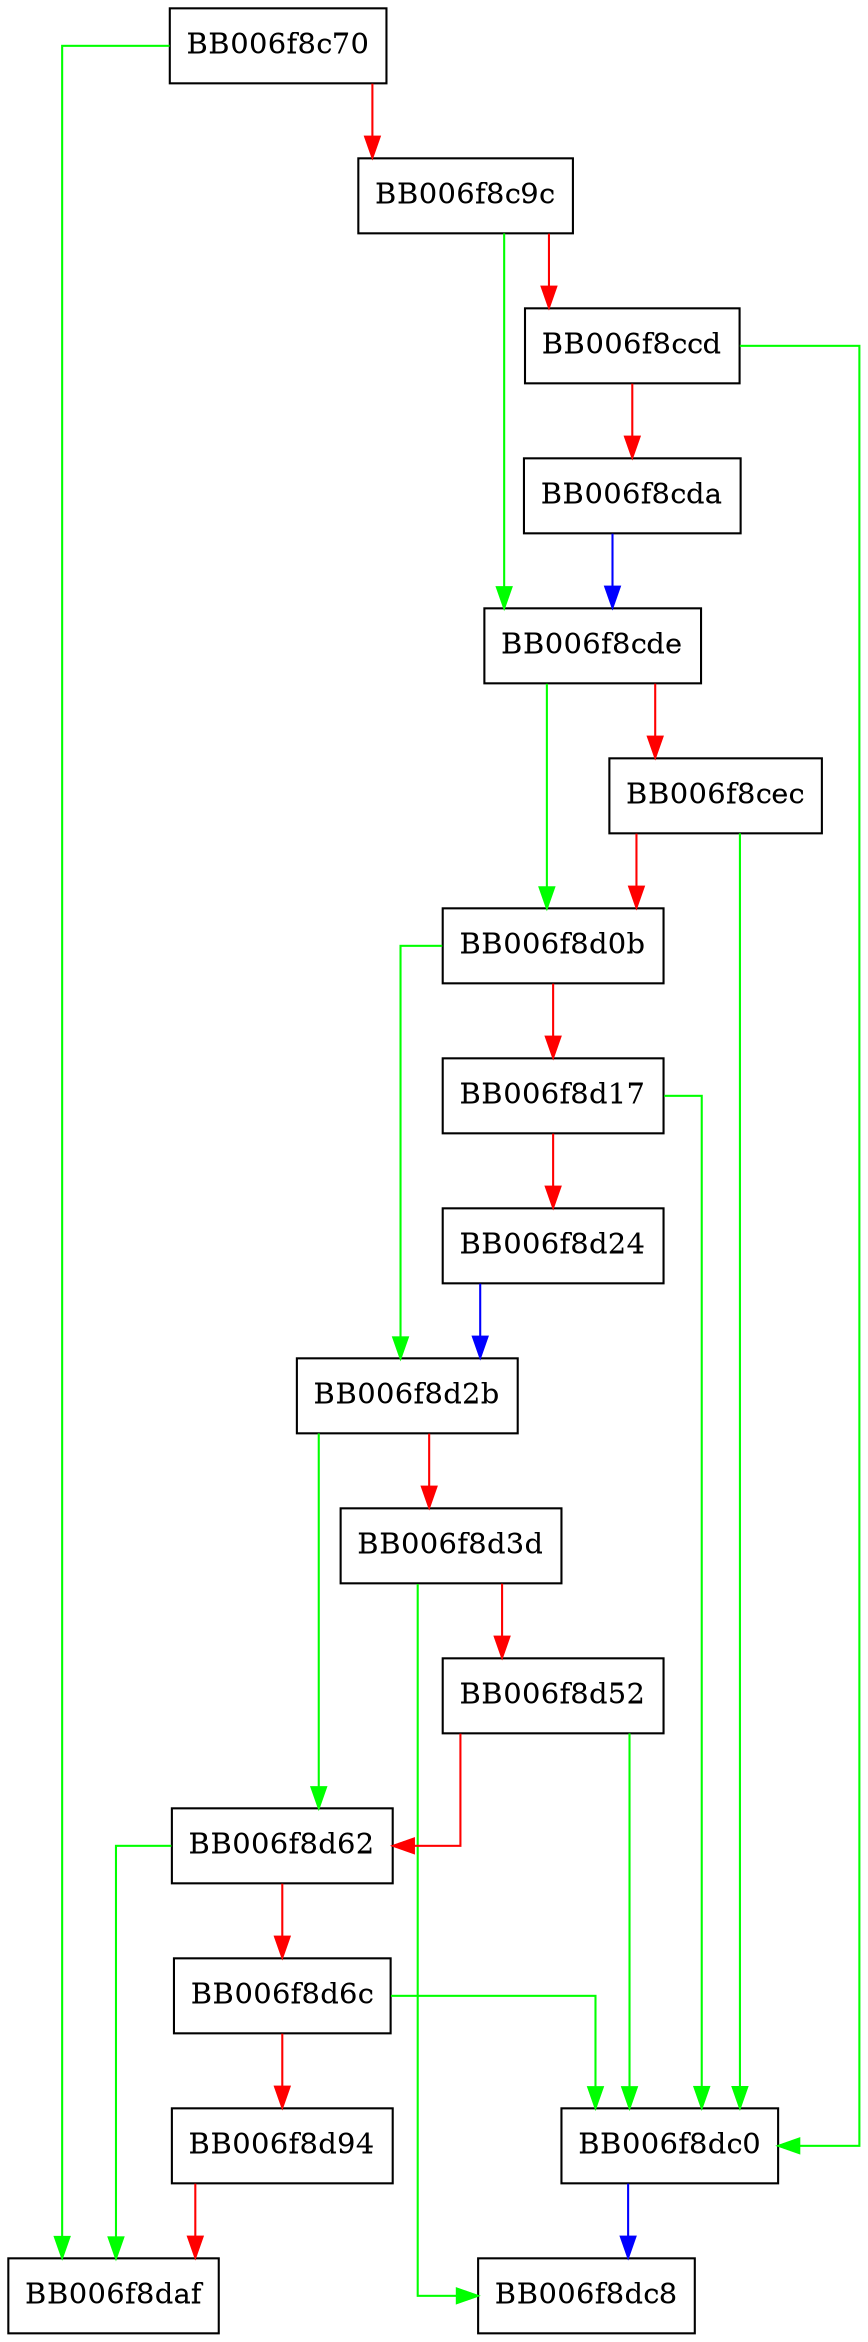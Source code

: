 digraph sm2sig_dupctx {
  node [shape="box"];
  graph [splines=ortho];
  BB006f8c70 -> BB006f8daf [color="green"];
  BB006f8c70 -> BB006f8c9c [color="red"];
  BB006f8c9c -> BB006f8cde [color="green"];
  BB006f8c9c -> BB006f8ccd [color="red"];
  BB006f8ccd -> BB006f8dc0 [color="green"];
  BB006f8ccd -> BB006f8cda [color="red"];
  BB006f8cda -> BB006f8cde [color="blue"];
  BB006f8cde -> BB006f8d0b [color="green"];
  BB006f8cde -> BB006f8cec [color="red"];
  BB006f8cec -> BB006f8dc0 [color="green"];
  BB006f8cec -> BB006f8d0b [color="red"];
  BB006f8d0b -> BB006f8d2b [color="green"];
  BB006f8d0b -> BB006f8d17 [color="red"];
  BB006f8d17 -> BB006f8dc0 [color="green"];
  BB006f8d17 -> BB006f8d24 [color="red"];
  BB006f8d24 -> BB006f8d2b [color="blue"];
  BB006f8d2b -> BB006f8d62 [color="green"];
  BB006f8d2b -> BB006f8d3d [color="red"];
  BB006f8d3d -> BB006f8dc8 [color="green"];
  BB006f8d3d -> BB006f8d52 [color="red"];
  BB006f8d52 -> BB006f8dc0 [color="green"];
  BB006f8d52 -> BB006f8d62 [color="red"];
  BB006f8d62 -> BB006f8daf [color="green"];
  BB006f8d62 -> BB006f8d6c [color="red"];
  BB006f8d6c -> BB006f8dc0 [color="green"];
  BB006f8d6c -> BB006f8d94 [color="red"];
  BB006f8d94 -> BB006f8daf [color="red"];
  BB006f8dc0 -> BB006f8dc8 [color="blue"];
}